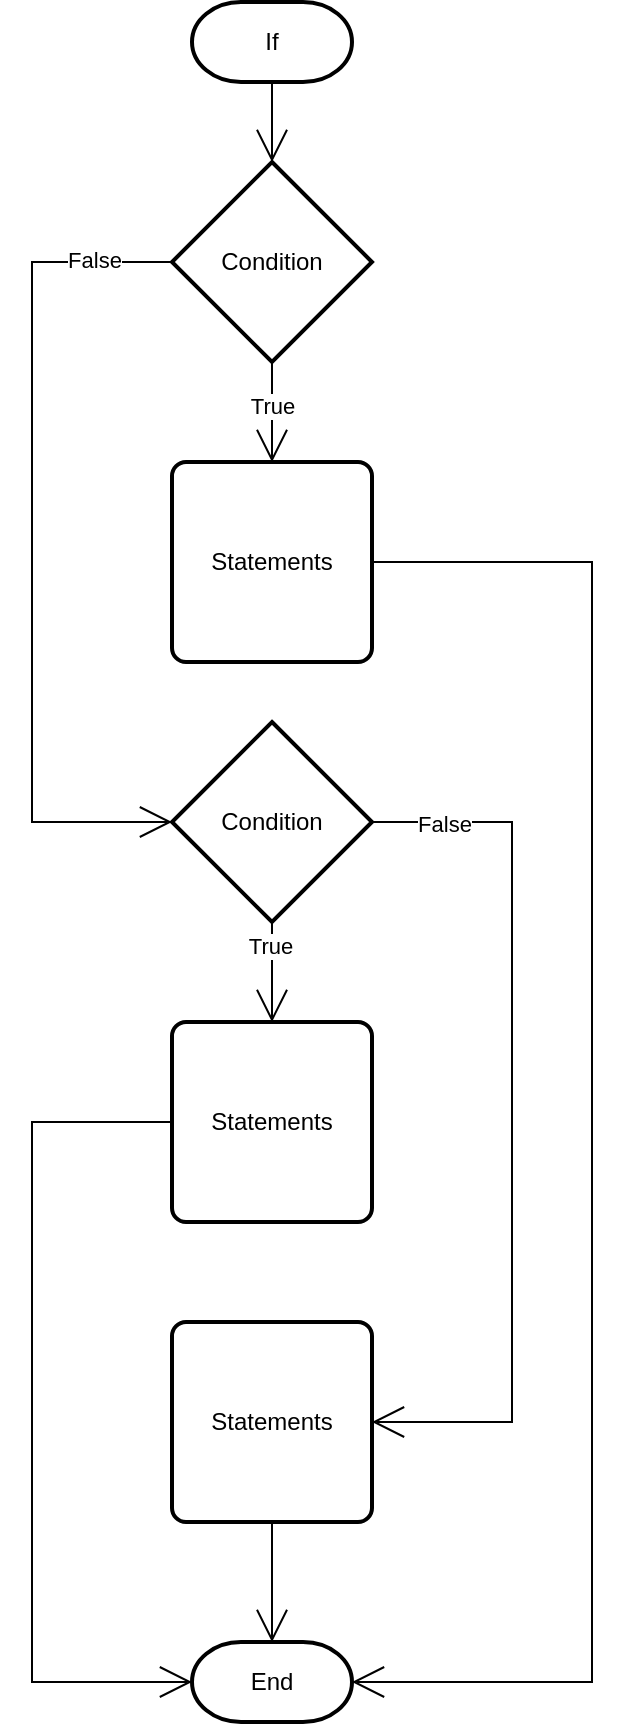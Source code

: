 <mxfile version="20.2.7" type="github">
  <diagram id="UY1wtT5hkkWjpCkivM2H" name="Page-1">
    <mxGraphModel dx="326" dy="697" grid="1" gridSize="10" guides="1" tooltips="1" connect="1" arrows="1" fold="1" page="0" pageScale="1" pageWidth="827" pageHeight="1169" math="0" shadow="0">
      <root>
        <mxCell id="0" />
        <mxCell id="1" parent="0" />
        <mxCell id="vZ2UnmSK3K3OH7s4cI46-1" value="If" style="strokeWidth=2;html=1;shape=mxgraph.flowchart.terminator;whiteSpace=wrap;hachureGap=4;" vertex="1" parent="1">
          <mxGeometry x="160" y="80" width="80" height="40" as="geometry" />
        </mxCell>
        <mxCell id="vZ2UnmSK3K3OH7s4cI46-2" value="" style="edgeStyle=none;orthogonalLoop=1;jettySize=auto;html=1;rounded=0;endArrow=open;startSize=14;endSize=14;sourcePerimeterSpacing=8;targetPerimeterSpacing=8;curved=1;exitX=0.5;exitY=1;exitDx=0;exitDy=0;exitPerimeter=0;" edge="1" parent="1" source="vZ2UnmSK3K3OH7s4cI46-1">
          <mxGeometry width="120" relative="1" as="geometry">
            <mxPoint x="200" y="140" as="sourcePoint" />
            <mxPoint x="200" y="160" as="targetPoint" />
            <Array as="points" />
          </mxGeometry>
        </mxCell>
        <mxCell id="vZ2UnmSK3K3OH7s4cI46-4" value="Condition" style="strokeWidth=2;html=1;shape=mxgraph.flowchart.decision;whiteSpace=wrap;hachureGap=4;" vertex="1" parent="1">
          <mxGeometry x="150" y="160" width="100" height="100" as="geometry" />
        </mxCell>
        <mxCell id="vZ2UnmSK3K3OH7s4cI46-5" value="Statements" style="rounded=1;whiteSpace=wrap;html=1;absoluteArcSize=1;arcSize=14;strokeWidth=2;hachureGap=4;" vertex="1" parent="1">
          <mxGeometry x="150" y="310" width="100" height="100" as="geometry" />
        </mxCell>
        <mxCell id="vZ2UnmSK3K3OH7s4cI46-6" value="" style="edgeStyle=none;orthogonalLoop=1;jettySize=auto;html=1;rounded=0;endArrow=open;startSize=14;endSize=14;sourcePerimeterSpacing=8;targetPerimeterSpacing=8;curved=1;exitX=0.5;exitY=1;exitDx=0;exitDy=0;exitPerimeter=0;entryX=0.5;entryY=0;entryDx=0;entryDy=0;" edge="1" parent="1" source="vZ2UnmSK3K3OH7s4cI46-4" target="vZ2UnmSK3K3OH7s4cI46-5">
          <mxGeometry width="120" relative="1" as="geometry">
            <mxPoint x="110" y="280" as="sourcePoint" />
            <mxPoint x="230" y="280" as="targetPoint" />
            <Array as="points" />
          </mxGeometry>
        </mxCell>
        <mxCell id="vZ2UnmSK3K3OH7s4cI46-7" value="True" style="edgeLabel;html=1;align=center;verticalAlign=middle;resizable=0;points=[];" vertex="1" connectable="0" parent="vZ2UnmSK3K3OH7s4cI46-6">
          <mxGeometry x="-0.12" relative="1" as="geometry">
            <mxPoint as="offset" />
          </mxGeometry>
        </mxCell>
        <mxCell id="vZ2UnmSK3K3OH7s4cI46-9" value="Condition" style="strokeWidth=2;html=1;shape=mxgraph.flowchart.decision;whiteSpace=wrap;hachureGap=4;" vertex="1" parent="1">
          <mxGeometry x="150" y="440" width="100" height="100" as="geometry" />
        </mxCell>
        <mxCell id="vZ2UnmSK3K3OH7s4cI46-10" value="Statements" style="rounded=1;whiteSpace=wrap;html=1;absoluteArcSize=1;arcSize=14;strokeWidth=2;hachureGap=4;" vertex="1" parent="1">
          <mxGeometry x="150" y="590" width="100" height="100" as="geometry" />
        </mxCell>
        <mxCell id="vZ2UnmSK3K3OH7s4cI46-11" value="" style="edgeStyle=none;orthogonalLoop=1;jettySize=auto;html=1;rounded=0;endArrow=open;startSize=14;endSize=14;sourcePerimeterSpacing=8;targetPerimeterSpacing=8;curved=1;exitX=0.5;exitY=1;exitDx=0;exitDy=0;exitPerimeter=0;entryX=0.5;entryY=0;entryDx=0;entryDy=0;" edge="1" parent="1" source="vZ2UnmSK3K3OH7s4cI46-9" target="vZ2UnmSK3K3OH7s4cI46-10">
          <mxGeometry width="120" relative="1" as="geometry">
            <mxPoint x="110" y="560" as="sourcePoint" />
            <mxPoint x="230" y="560" as="targetPoint" />
            <Array as="points" />
          </mxGeometry>
        </mxCell>
        <mxCell id="vZ2UnmSK3K3OH7s4cI46-22" value="True" style="edgeLabel;html=1;align=center;verticalAlign=middle;resizable=0;points=[];" vertex="1" connectable="0" parent="vZ2UnmSK3K3OH7s4cI46-11">
          <mxGeometry x="-0.533" y="-1" relative="1" as="geometry">
            <mxPoint as="offset" />
          </mxGeometry>
        </mxCell>
        <mxCell id="vZ2UnmSK3K3OH7s4cI46-13" value="" style="edgeStyle=none;orthogonalLoop=1;jettySize=auto;html=1;rounded=0;endArrow=open;startSize=14;endSize=14;sourcePerimeterSpacing=8;targetPerimeterSpacing=8;exitX=0;exitY=0.5;exitDx=0;exitDy=0;exitPerimeter=0;entryX=0;entryY=0.5;entryDx=0;entryDy=0;entryPerimeter=0;" edge="1" parent="1" source="vZ2UnmSK3K3OH7s4cI46-4" target="vZ2UnmSK3K3OH7s4cI46-9">
          <mxGeometry width="120" relative="1" as="geometry">
            <mxPoint x="160" y="190" as="sourcePoint" />
            <mxPoint x="230" y="340" as="targetPoint" />
            <Array as="points">
              <mxPoint x="80" y="210" />
              <mxPoint x="80" y="490" />
            </Array>
          </mxGeometry>
        </mxCell>
        <mxCell id="vZ2UnmSK3K3OH7s4cI46-14" value="False" style="edgeLabel;html=1;align=center;verticalAlign=middle;resizable=0;points=[];" vertex="1" connectable="0" parent="vZ2UnmSK3K3OH7s4cI46-13">
          <mxGeometry x="-0.814" y="-1" relative="1" as="geometry">
            <mxPoint as="offset" />
          </mxGeometry>
        </mxCell>
        <mxCell id="vZ2UnmSK3K3OH7s4cI46-15" value="Statements" style="rounded=1;whiteSpace=wrap;html=1;absoluteArcSize=1;arcSize=14;strokeWidth=2;hachureGap=4;" vertex="1" parent="1">
          <mxGeometry x="150" y="740" width="100" height="100" as="geometry" />
        </mxCell>
        <mxCell id="vZ2UnmSK3K3OH7s4cI46-16" value="" style="edgeStyle=none;orthogonalLoop=1;jettySize=auto;html=1;rounded=0;endArrow=open;startSize=14;endSize=14;sourcePerimeterSpacing=8;targetPerimeterSpacing=8;entryX=1;entryY=0.5;entryDx=0;entryDy=0;" edge="1" parent="1" target="vZ2UnmSK3K3OH7s4cI46-15">
          <mxGeometry width="120" relative="1" as="geometry">
            <mxPoint x="250" y="490" as="sourcePoint" />
            <mxPoint x="230" y="660" as="targetPoint" />
            <Array as="points">
              <mxPoint x="320" y="490" />
              <mxPoint x="320" y="790" />
            </Array>
          </mxGeometry>
        </mxCell>
        <mxCell id="vZ2UnmSK3K3OH7s4cI46-17" value="False" style="edgeLabel;html=1;align=center;verticalAlign=middle;resizable=0;points=[];" vertex="1" connectable="0" parent="vZ2UnmSK3K3OH7s4cI46-16">
          <mxGeometry x="-0.836" y="-1" relative="1" as="geometry">
            <mxPoint as="offset" />
          </mxGeometry>
        </mxCell>
        <mxCell id="vZ2UnmSK3K3OH7s4cI46-18" value="End" style="strokeWidth=2;html=1;shape=mxgraph.flowchart.terminator;whiteSpace=wrap;hachureGap=4;" vertex="1" parent="1">
          <mxGeometry x="160" y="900" width="80" height="40" as="geometry" />
        </mxCell>
        <mxCell id="vZ2UnmSK3K3OH7s4cI46-21" value="" style="edgeStyle=none;orthogonalLoop=1;jettySize=auto;html=1;rounded=0;endArrow=open;startSize=14;endSize=14;sourcePerimeterSpacing=8;targetPerimeterSpacing=8;exitX=0.5;exitY=1;exitDx=0;exitDy=0;entryX=0.5;entryY=0;entryDx=0;entryDy=0;entryPerimeter=0;" edge="1" parent="1" source="vZ2UnmSK3K3OH7s4cI46-15" target="vZ2UnmSK3K3OH7s4cI46-18">
          <mxGeometry width="120" relative="1" as="geometry">
            <mxPoint x="140" y="950" as="sourcePoint" />
            <mxPoint x="260" y="950" as="targetPoint" />
            <Array as="points" />
          </mxGeometry>
        </mxCell>
        <mxCell id="vZ2UnmSK3K3OH7s4cI46-26" value="" style="edgeStyle=none;orthogonalLoop=1;jettySize=auto;html=1;rounded=0;endArrow=open;startSize=14;endSize=14;sourcePerimeterSpacing=8;targetPerimeterSpacing=8;exitX=1;exitY=0.5;exitDx=0;exitDy=0;entryX=1;entryY=0.5;entryDx=0;entryDy=0;entryPerimeter=0;" edge="1" parent="1" source="vZ2UnmSK3K3OH7s4cI46-5" target="vZ2UnmSK3K3OH7s4cI46-18">
          <mxGeometry width="120" relative="1" as="geometry">
            <mxPoint x="140" y="480" as="sourcePoint" />
            <mxPoint x="350" y="360" as="targetPoint" />
            <Array as="points">
              <mxPoint x="360" y="360" />
              <mxPoint x="360" y="920" />
            </Array>
          </mxGeometry>
        </mxCell>
        <mxCell id="vZ2UnmSK3K3OH7s4cI46-27" value="" style="edgeStyle=none;orthogonalLoop=1;jettySize=auto;html=1;rounded=0;endArrow=open;startSize=14;endSize=14;sourcePerimeterSpacing=8;targetPerimeterSpacing=8;exitX=0;exitY=0.5;exitDx=0;exitDy=0;entryX=0;entryY=0.5;entryDx=0;entryDy=0;entryPerimeter=0;" edge="1" parent="1" source="vZ2UnmSK3K3OH7s4cI46-10" target="vZ2UnmSK3K3OH7s4cI46-18">
          <mxGeometry width="120" relative="1" as="geometry">
            <mxPoint x="120" y="640" as="sourcePoint" />
            <mxPoint x="240" y="640" as="targetPoint" />
            <Array as="points">
              <mxPoint x="80" y="640" />
              <mxPoint x="80" y="920" />
            </Array>
          </mxGeometry>
        </mxCell>
      </root>
    </mxGraphModel>
  </diagram>
</mxfile>
